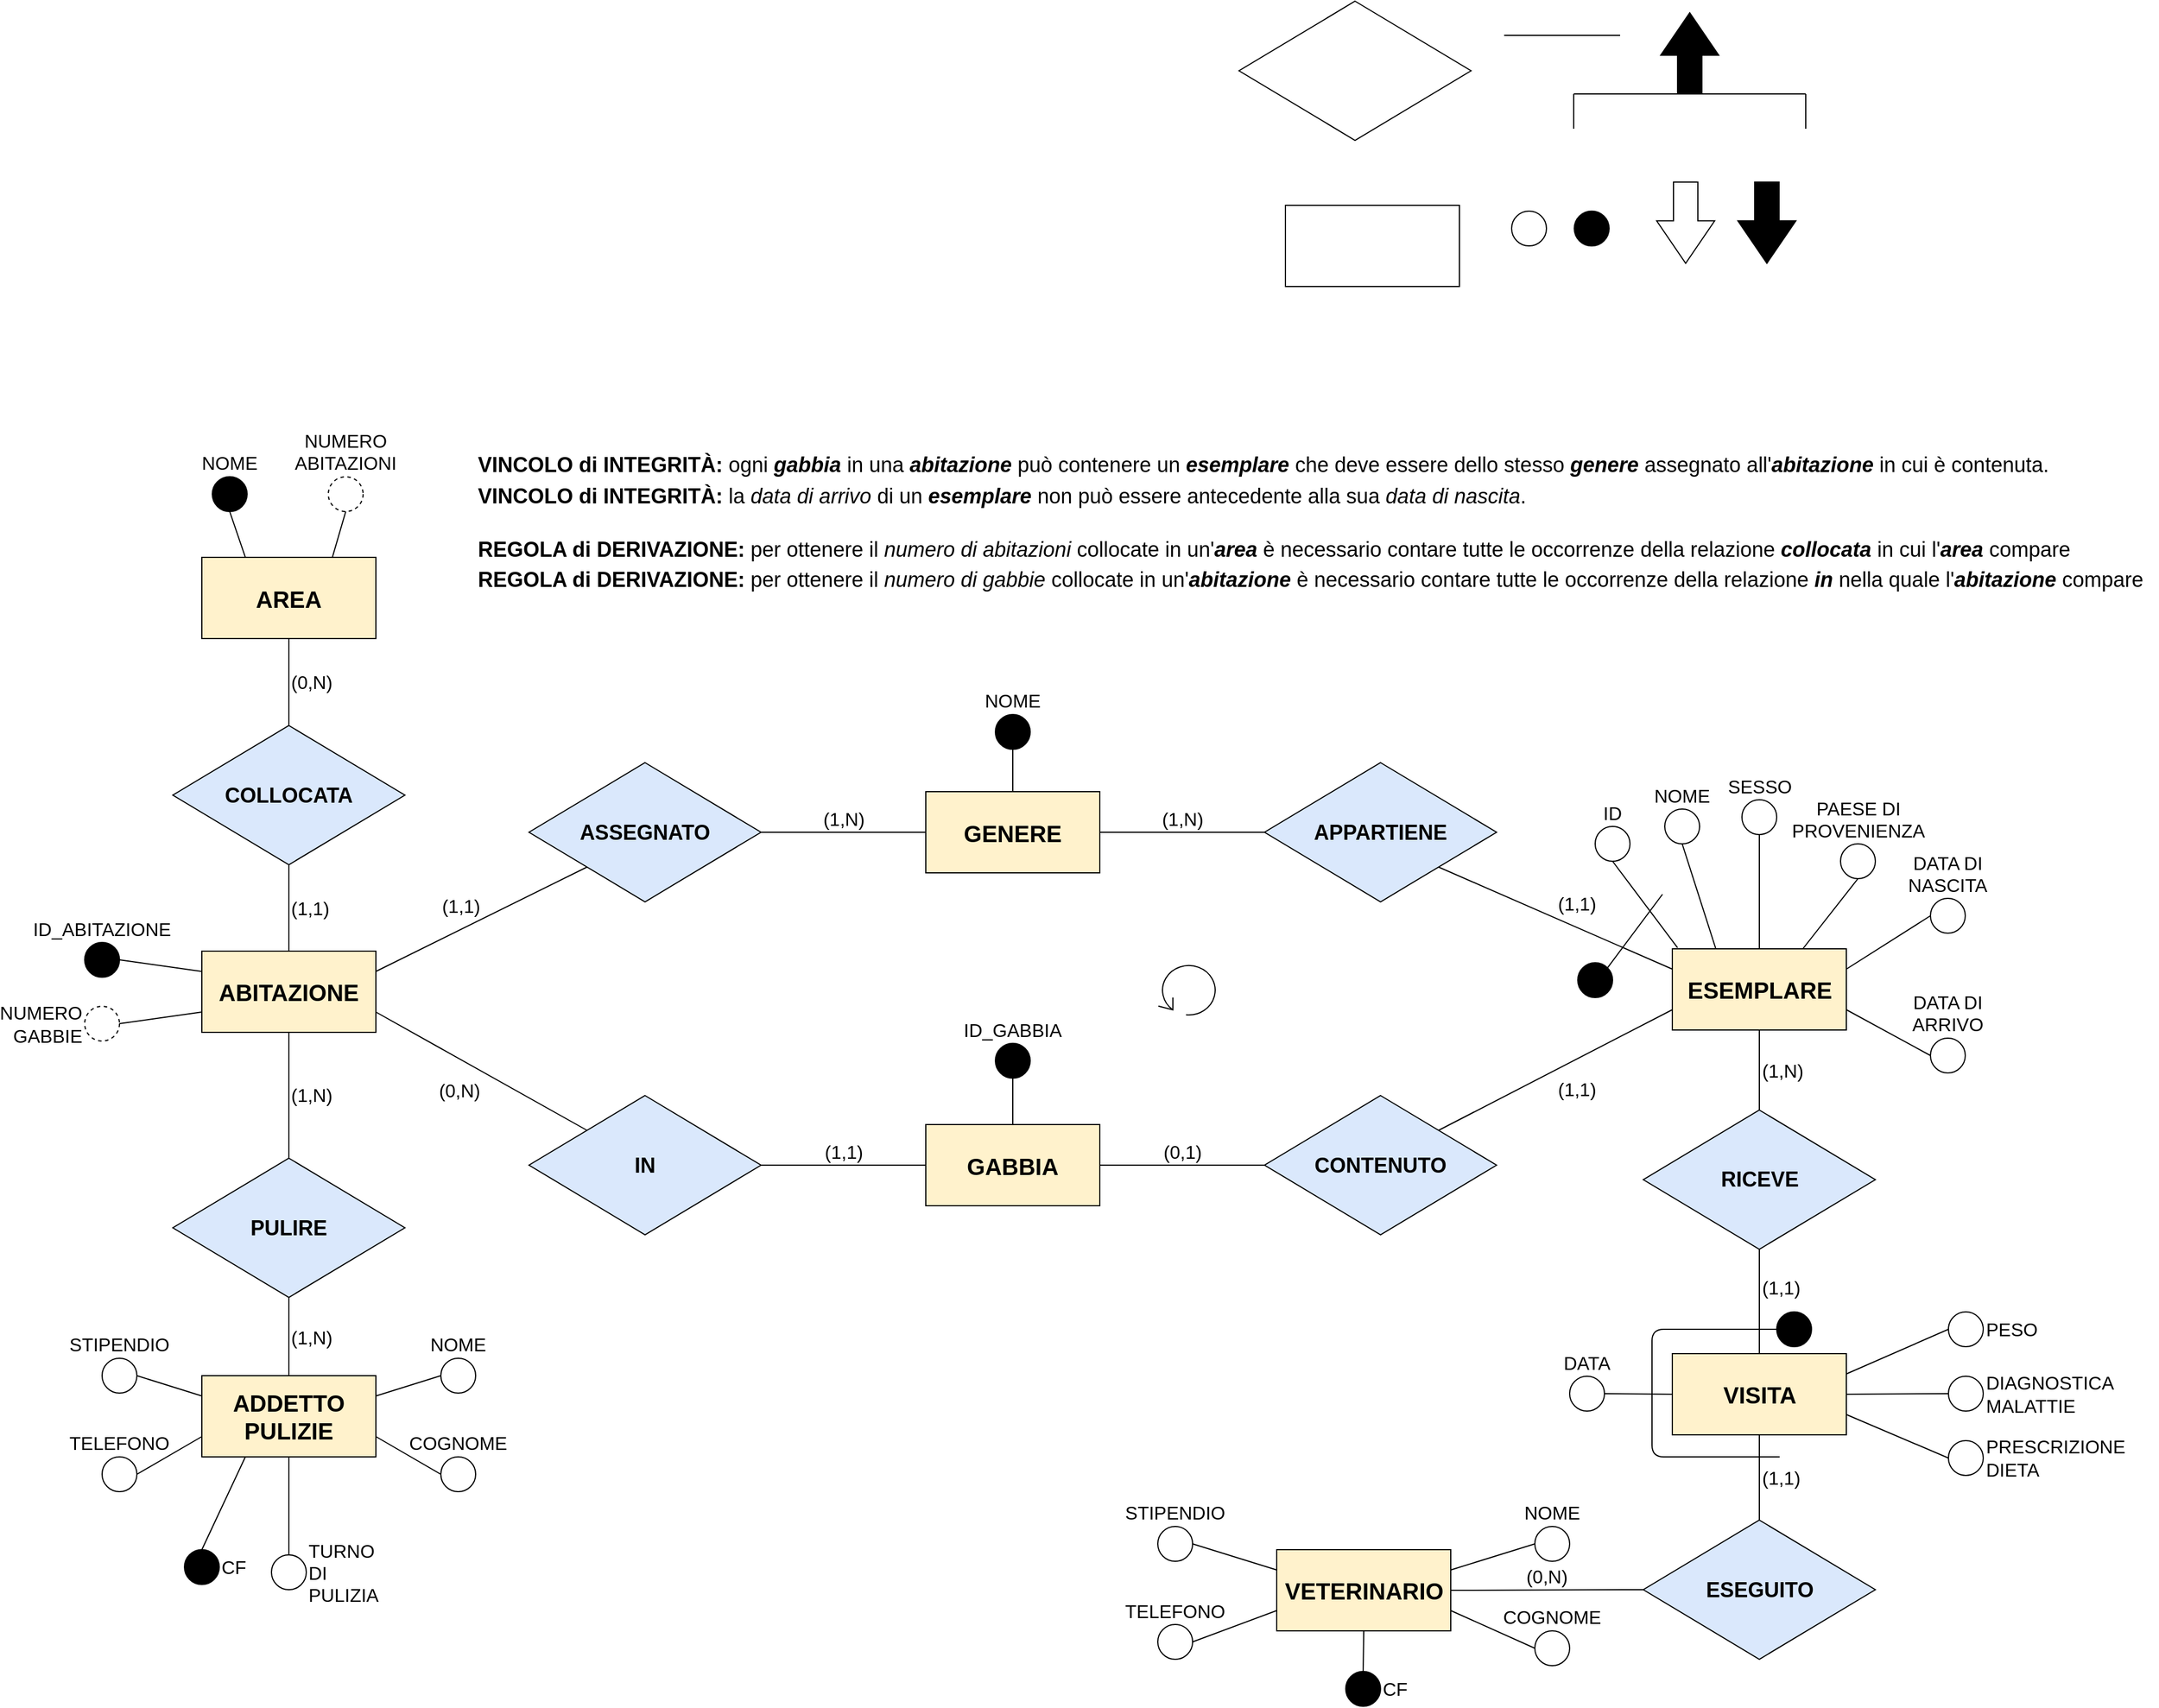 <mxfile version="12.3.2" type="device" pages="1"><diagram id="uCaHc9xqAQ-mQhhFOE-_" name="Page-1"><mxGraphModel dx="2076" dy="2414" grid="1" gridSize="10" guides="1" tooltips="1" connect="1" arrows="1" fold="1" page="1" pageScale="1" pageWidth="1920" pageHeight="1200" math="0" shadow="0"><root><mxCell id="0"/><mxCell id="1" parent="0"/><mxCell id="M2oDsuhWPekzFt9G_9ts-1" value="" style="rounded=0;whiteSpace=wrap;html=1;" parent="1" vertex="1"><mxGeometry x="1125" y="-104" width="150" height="70" as="geometry"/></mxCell><mxCell id="M2oDsuhWPekzFt9G_9ts-4" value="" style="html=1;shadow=0;dashed=0;align=center;verticalAlign=middle;shape=mxgraph.arrows2.arrow;dy=0.58;dx=36.6;direction=south;notch=0;" parent="1" vertex="1"><mxGeometry x="1445" y="-124" width="50" height="70" as="geometry"/></mxCell><mxCell id="M2oDsuhWPekzFt9G_9ts-5" value="" style="html=1;shadow=0;dashed=0;align=center;verticalAlign=middle;shape=mxgraph.arrows2.arrow;dy=0.58;dx=36.6;direction=south;notch=0;fillColor=#000000;" parent="1" vertex="1"><mxGeometry x="1515" y="-124" width="50" height="70" as="geometry"/></mxCell><mxCell id="M2oDsuhWPekzFt9G_9ts-7" value="" style="ellipse;whiteSpace=wrap;html=1;aspect=fixed;fillColor=#FFFFFF;" parent="1" vertex="1"><mxGeometry x="1320" y="-99" width="30" height="30" as="geometry"/></mxCell><mxCell id="M2oDsuhWPekzFt9G_9ts-18" value="" style="rhombus;whiteSpace=wrap;html=1;" parent="1" vertex="1"><mxGeometry x="1085" y="-280" width="200" height="120" as="geometry"/></mxCell><mxCell id="M2oDsuhWPekzFt9G_9ts-32" value="" style="endArrow=none;html=1;" parent="1" edge="1"><mxGeometry width="50" height="50" relative="1" as="geometry"><mxPoint x="1413.5" y="-250.5" as="sourcePoint"/><mxPoint x="1313.5" y="-250.5" as="targetPoint"/></mxGeometry></mxCell><mxCell id="M2oDsuhWPekzFt9G_9ts-33" value="" style="html=1;shadow=0;dashed=0;align=center;verticalAlign=middle;shape=mxgraph.arrows2.arrow;dy=0.58;dx=36.6;direction=south;notch=0;fillColor=#000000;rotation=180;" parent="1" vertex="1"><mxGeometry x="1448.5" y="-270" width="50" height="70" as="geometry"/></mxCell><mxCell id="M2oDsuhWPekzFt9G_9ts-34" value="" style="endArrow=none;html=1;" parent="1" edge="1"><mxGeometry width="50" height="50" relative="1" as="geometry"><mxPoint x="1373.5" y="-200" as="sourcePoint"/><mxPoint x="1573.5" y="-200" as="targetPoint"/></mxGeometry></mxCell><mxCell id="M2oDsuhWPekzFt9G_9ts-35" value="" style="endArrow=none;html=1;" parent="1" edge="1"><mxGeometry width="50" height="50" relative="1" as="geometry"><mxPoint x="1573.5" y="-200" as="sourcePoint"/><mxPoint x="1573.5" y="-170" as="targetPoint"/></mxGeometry></mxCell><mxCell id="M2oDsuhWPekzFt9G_9ts-36" value="" style="endArrow=none;html=1;" parent="1" edge="1"><mxGeometry width="50" height="50" relative="1" as="geometry"><mxPoint x="1373.5" y="-200" as="sourcePoint"/><mxPoint x="1373.5" y="-170" as="targetPoint"/><Array as="points"><mxPoint x="1373.5" y="-190"/></Array></mxGeometry></mxCell><mxCell id="M2oDsuhWPekzFt9G_9ts-64" value="" style="ellipse;html=1;aspect=fixed;fillColor=#000000;spacingBottom=0;fontSize=16;align=center;whiteSpace=wrap;labelPosition=center;verticalLabelPosition=top;verticalAlign=bottom;" parent="1" vertex="1"><mxGeometry x="1374" y="-99" width="30" height="30" as="geometry"/></mxCell><mxCell id="BwpWcqL0kcRdy4cG_pwN-1" value="&lt;font size=&quot;1&quot;&gt;&lt;b style=&quot;font-size: 20px&quot;&gt;ADDETTO PULIZIE&lt;/b&gt;&lt;/font&gt;" style="rounded=0;whiteSpace=wrap;html=1;fillColor=#fff2cc;strokeColor=#000000;" parent="1" vertex="1"><mxGeometry x="191" y="905" width="150" height="70" as="geometry"/></mxCell><mxCell id="BwpWcqL0kcRdy4cG_pwN-2" value="&lt;font size=&quot;1&quot;&gt;&lt;b style=&quot;font-size: 18px&quot;&gt;PULIRE&lt;/b&gt;&lt;/font&gt;" style="rhombus;whiteSpace=wrap;html=1;fillColor=#dae8fc;strokeColor=#000000;" parent="1" vertex="1"><mxGeometry x="166" y="717.5" width="200" height="120" as="geometry"/></mxCell><mxCell id="BwpWcqL0kcRdy4cG_pwN-4" value="TURNO DI&amp;nbsp; PULIZIA" style="ellipse;html=1;aspect=fixed;fillColor=#FFFFFF;spacingBottom=0;fontSize=16;align=left;whiteSpace=wrap;labelPosition=right;verticalLabelPosition=middle;verticalAlign=middle;direction=south;" parent="1" vertex="1"><mxGeometry x="251" y="1059.5" width="30" height="30" as="geometry"/></mxCell><mxCell id="BwpWcqL0kcRdy4cG_pwN-5" value="&lt;span style=&quot;font-size: 16px ; text-align: left&quot;&gt;(1,N)&lt;/span&gt;" style="endArrow=none;html=1;exitX=0.5;exitY=1;exitDx=0;exitDy=0;labelPosition=right;verticalLabelPosition=middle;align=left;verticalAlign=middle;entryX=0.5;entryY=0;entryDx=0;entryDy=0;" parent="1" source="BwpWcqL0kcRdy4cG_pwN-2" target="BwpWcqL0kcRdy4cG_pwN-1" edge="1"><mxGeometry width="50" height="50" relative="1" as="geometry"><mxPoint x="264.5" y="843" as="sourcePoint"/><mxPoint x="387" y="962.5" as="targetPoint"/></mxGeometry></mxCell><mxCell id="BwpWcqL0kcRdy4cG_pwN-6" value="NOME" style="ellipse;html=1;aspect=fixed;fillColor=#FFFFFF;spacingBottom=0;fontSize=16;align=center;whiteSpace=wrap;labelPosition=center;verticalLabelPosition=top;verticalAlign=bottom;" parent="1" vertex="1"><mxGeometry x="397" y="890" width="30" height="30" as="geometry"/></mxCell><mxCell id="BwpWcqL0kcRdy4cG_pwN-7" value="COGNOME" style="ellipse;html=1;aspect=fixed;fillColor=#FFFFFF;spacingBottom=0;fontSize=16;align=center;whiteSpace=wrap;labelPosition=center;verticalLabelPosition=top;verticalAlign=bottom;" parent="1" vertex="1"><mxGeometry x="397" y="975" width="30" height="30" as="geometry"/></mxCell><mxCell id="BwpWcqL0kcRdy4cG_pwN-8" value="STIPENDIO" style="ellipse;html=1;aspect=fixed;fillColor=#FFFFFF;spacingBottom=0;fontSize=16;align=center;whiteSpace=wrap;labelPosition=center;verticalLabelPosition=top;verticalAlign=bottom;" parent="1" vertex="1"><mxGeometry x="105" y="890" width="30" height="30" as="geometry"/></mxCell><mxCell id="BwpWcqL0kcRdy4cG_pwN-9" value="TELEFONO" style="ellipse;html=1;aspect=fixed;fillColor=#FFFFFF;spacingBottom=0;fontSize=16;align=center;whiteSpace=wrap;labelPosition=center;verticalLabelPosition=top;verticalAlign=bottom;" parent="1" vertex="1"><mxGeometry x="105" y="975" width="30" height="30" as="geometry"/></mxCell><mxCell id="BwpWcqL0kcRdy4cG_pwN-10" value="" style="endArrow=none;html=1;fontSize=16;fontColor=#FFFFFF;entryX=1;entryY=0.5;entryDx=0;entryDy=0;exitX=0;exitY=0.75;exitDx=0;exitDy=0;" parent="1" source="BwpWcqL0kcRdy4cG_pwN-1" target="BwpWcqL0kcRdy4cG_pwN-9" edge="1"><mxGeometry width="50" height="50" relative="1" as="geometry"><mxPoint x="191.5" y="940" as="sourcePoint"/><mxPoint x="-96" y="783" as="targetPoint"/></mxGeometry></mxCell><mxCell id="BwpWcqL0kcRdy4cG_pwN-11" value="" style="endArrow=none;html=1;fontSize=16;fontColor=#FFFFFF;entryX=0;entryY=0.5;entryDx=0;entryDy=0;exitX=1;exitY=0.75;exitDx=0;exitDy=0;" parent="1" source="BwpWcqL0kcRdy4cG_pwN-1" target="BwpWcqL0kcRdy4cG_pwN-7" edge="1"><mxGeometry width="50" height="50" relative="1" as="geometry"><mxPoint x="341.5" y="940" as="sourcePoint"/><mxPoint x="156.5" y="925" as="targetPoint"/></mxGeometry></mxCell><mxCell id="BwpWcqL0kcRdy4cG_pwN-12" value="" style="endArrow=none;html=1;fontSize=16;fontColor=#FFFFFF;entryX=0;entryY=0.5;entryDx=0;entryDy=0;exitX=1;exitY=0.25;exitDx=0;exitDy=0;" parent="1" source="BwpWcqL0kcRdy4cG_pwN-1" target="BwpWcqL0kcRdy4cG_pwN-6" edge="1"><mxGeometry width="50" height="50" relative="1" as="geometry"><mxPoint x="304" y="905" as="sourcePoint"/><mxPoint x="216.5" y="894.5" as="targetPoint"/></mxGeometry></mxCell><mxCell id="BwpWcqL0kcRdy4cG_pwN-13" value="" style="endArrow=none;html=1;fontSize=16;fontColor=#FFFFFF;entryX=1;entryY=0.5;entryDx=0;entryDy=0;exitX=0;exitY=0.25;exitDx=0;exitDy=0;" parent="1" source="BwpWcqL0kcRdy4cG_pwN-1" target="BwpWcqL0kcRdy4cG_pwN-8" edge="1"><mxGeometry width="50" height="50" relative="1" as="geometry"><mxPoint x="229" y="905" as="sourcePoint"/><mxPoint x="276.5" y="879.5" as="targetPoint"/></mxGeometry></mxCell><mxCell id="BwpWcqL0kcRdy4cG_pwN-14" value="" style="endArrow=none;html=1;fontSize=16;fontColor=#FFFFFF;entryX=0;entryY=0.5;entryDx=0;entryDy=0;exitX=0.5;exitY=1;exitDx=0;exitDy=0;" parent="1" source="BwpWcqL0kcRdy4cG_pwN-1" target="BwpWcqL0kcRdy4cG_pwN-4" edge="1"><mxGeometry width="50" height="50" relative="1" as="geometry"><mxPoint x="222" y="1005" as="sourcePoint"/><mxPoint x="166" y="1037.5" as="targetPoint"/></mxGeometry></mxCell><mxCell id="BwpWcqL0kcRdy4cG_pwN-15" value="CF" style="ellipse;html=1;aspect=fixed;fillColor=#000000;spacingBottom=0;fontSize=16;align=left;whiteSpace=wrap;labelPosition=right;verticalLabelPosition=middle;verticalAlign=middle;" parent="1" vertex="1"><mxGeometry x="176" y="1055" width="30" height="30" as="geometry"/></mxCell><mxCell id="BwpWcqL0kcRdy4cG_pwN-16" value="" style="endArrow=none;html=1;entryX=0.25;entryY=1;entryDx=0;entryDy=0;exitX=0.5;exitY=0;exitDx=0;exitDy=0;" parent="1" source="BwpWcqL0kcRdy4cG_pwN-15" target="BwpWcqL0kcRdy4cG_pwN-1" edge="1"><mxGeometry width="50" height="50" relative="1" as="geometry"><mxPoint x="14" y="1284.5" as="sourcePoint"/><mxPoint x="64" y="1234.5" as="targetPoint"/></mxGeometry></mxCell><mxCell id="BwpWcqL0kcRdy4cG_pwN-17" value="&lt;font size=&quot;1&quot;&gt;&lt;b style=&quot;font-size: 20px&quot;&gt;VETERINARIO&lt;/b&gt;&lt;/font&gt;" style="rounded=0;whiteSpace=wrap;html=1;fillColor=#fff2cc;strokeColor=#000000;" parent="1" vertex="1"><mxGeometry x="1117.5" y="1055" width="150" height="70" as="geometry"/></mxCell><mxCell id="BwpWcqL0kcRdy4cG_pwN-20" value="CF" style="ellipse;html=1;aspect=fixed;fillColor=#000000;spacingBottom=0;fontSize=16;align=left;whiteSpace=wrap;labelPosition=right;verticalLabelPosition=middle;verticalAlign=middle;" parent="1" vertex="1"><mxGeometry x="1177" y="1160" width="30" height="30" as="geometry"/></mxCell><mxCell id="BwpWcqL0kcRdy4cG_pwN-21" value="NOME" style="ellipse;html=1;aspect=fixed;fillColor=#FFFFFF;spacingBottom=0;fontSize=16;align=center;whiteSpace=wrap;labelPosition=center;verticalLabelPosition=top;verticalAlign=bottom;" parent="1" vertex="1"><mxGeometry x="1340" y="1035" width="30" height="30" as="geometry"/></mxCell><mxCell id="BwpWcqL0kcRdy4cG_pwN-22" value="COGNOME" style="ellipse;html=1;aspect=fixed;fillColor=#FFFFFF;spacingBottom=0;fontSize=16;align=center;whiteSpace=wrap;labelPosition=center;verticalLabelPosition=top;verticalAlign=bottom;" parent="1" vertex="1"><mxGeometry x="1340" y="1125" width="30" height="30" as="geometry"/></mxCell><mxCell id="BwpWcqL0kcRdy4cG_pwN-23" value="STIPENDIO" style="ellipse;html=1;aspect=fixed;fillColor=#FFFFFF;spacingBottom=0;fontSize=16;align=center;whiteSpace=wrap;labelPosition=center;verticalLabelPosition=top;verticalAlign=bottom;" parent="1" vertex="1"><mxGeometry x="1015" y="1035" width="30" height="30" as="geometry"/></mxCell><mxCell id="BwpWcqL0kcRdy4cG_pwN-24" value="TELEFONO" style="ellipse;html=1;aspect=fixed;fillColor=#FFFFFF;spacingBottom=0;fontSize=16;align=center;whiteSpace=wrap;labelPosition=center;verticalLabelPosition=top;verticalAlign=bottom;" parent="1" vertex="1"><mxGeometry x="1015" y="1119.5" width="30" height="30" as="geometry"/></mxCell><mxCell id="BwpWcqL0kcRdy4cG_pwN-26" value="" style="endArrow=none;html=1;fontSize=16;fontColor=#FFFFFF;entryX=1;entryY=0.5;entryDx=0;entryDy=0;exitX=0;exitY=0.75;exitDx=0;exitDy=0;" parent="1" source="BwpWcqL0kcRdy4cG_pwN-17" target="BwpWcqL0kcRdy4cG_pwN-24" edge="1"><mxGeometry width="50" height="50" relative="1" as="geometry"><mxPoint x="947.5" y="969.5" as="sourcePoint"/><mxPoint x="830" y="933" as="targetPoint"/></mxGeometry></mxCell><mxCell id="BwpWcqL0kcRdy4cG_pwN-27" value="" style="endArrow=none;html=1;fontSize=16;fontColor=#FFFFFF;entryX=0;entryY=0.5;entryDx=0;entryDy=0;exitX=1;exitY=0.75;exitDx=0;exitDy=0;" parent="1" source="BwpWcqL0kcRdy4cG_pwN-17" target="BwpWcqL0kcRdy4cG_pwN-22" edge="1"><mxGeometry width="50" height="50" relative="1" as="geometry"><mxPoint x="1127.5" y="1100" as="sourcePoint"/><mxPoint x="1082.5" y="1075" as="targetPoint"/></mxGeometry></mxCell><mxCell id="BwpWcqL0kcRdy4cG_pwN-28" value="" style="endArrow=none;html=1;fontSize=16;fontColor=#FFFFFF;entryX=0.5;entryY=0;entryDx=0;entryDy=0;exitX=0.5;exitY=1;exitDx=0;exitDy=0;" parent="1" source="BwpWcqL0kcRdy4cG_pwN-17" target="BwpWcqL0kcRdy4cG_pwN-20" edge="1"><mxGeometry width="50" height="50" relative="1" as="geometry"><mxPoint x="1195.5" y="1129.5" as="sourcePoint"/><mxPoint x="1192.5" y="1169.5" as="targetPoint"/></mxGeometry></mxCell><mxCell id="BwpWcqL0kcRdy4cG_pwN-29" value="" style="endArrow=none;html=1;fontSize=16;fontColor=#FFFFFF;entryX=0;entryY=0.5;entryDx=0;entryDy=0;exitX=1;exitY=0.25;exitDx=0;exitDy=0;" parent="1" source="BwpWcqL0kcRdy4cG_pwN-17" target="BwpWcqL0kcRdy4cG_pwN-21" edge="1"><mxGeometry width="50" height="50" relative="1" as="geometry"><mxPoint x="1165" y="1065" as="sourcePoint"/><mxPoint x="1142.5" y="1044.5" as="targetPoint"/></mxGeometry></mxCell><mxCell id="BwpWcqL0kcRdy4cG_pwN-30" value="" style="endArrow=none;html=1;fontSize=16;fontColor=#FFFFFF;entryX=1;entryY=0.5;entryDx=0;entryDy=0;exitX=0;exitY=0.25;exitDx=0;exitDy=0;" parent="1" source="BwpWcqL0kcRdy4cG_pwN-17" target="BwpWcqL0kcRdy4cG_pwN-23" edge="1"><mxGeometry width="50" height="50" relative="1" as="geometry"><mxPoint x="1202.5" y="1065" as="sourcePoint"/><mxPoint x="1202.5" y="1029.5" as="targetPoint"/></mxGeometry></mxCell><mxCell id="jpqUMprZbf6wE3b7lJpq-2" value="&lt;span style=&quot;font-size: 18px&quot;&gt;&lt;b&gt;ESEGUITO&lt;/b&gt;&lt;/span&gt;" style="rhombus;whiteSpace=wrap;html=1;fillColor=#dae8fc;strokeColor=#000000;" parent="1" vertex="1"><mxGeometry x="1433.5" y="1029.5" width="200" height="120" as="geometry"/></mxCell><mxCell id="jpqUMprZbf6wE3b7lJpq-3" value="&lt;span style=&quot;font-size: 16px ; text-align: left&quot;&gt;(1,1)&lt;/span&gt;" style="endArrow=none;html=1;entryX=0.5;entryY=0;entryDx=0;entryDy=0;labelPosition=right;verticalLabelPosition=middle;align=left;verticalAlign=middle;exitX=0.5;exitY=1;exitDx=0;exitDy=0;" parent="1" source="jpqUMprZbf6wE3b7lJpq-14" target="jpqUMprZbf6wE3b7lJpq-2" edge="1"><mxGeometry width="50" height="50" relative="1" as="geometry"><mxPoint x="1380" y="855" as="sourcePoint"/><mxPoint x="1535" y="1005" as="targetPoint"/></mxGeometry></mxCell><mxCell id="jpqUMprZbf6wE3b7lJpq-5" value="DATA" style="ellipse;html=1;aspect=fixed;fillColor=#FFFFFF;spacingBottom=0;fontSize=16;align=center;whiteSpace=wrap;labelPosition=center;verticalLabelPosition=top;verticalAlign=bottom;" parent="1" vertex="1"><mxGeometry x="1370" y="905.5" width="30" height="30" as="geometry"/></mxCell><mxCell id="jpqUMprZbf6wE3b7lJpq-6" value="" style="endArrow=none;html=1;fontSize=16;fontColor=#FFFFFF;entryX=0;entryY=0.5;entryDx=0;entryDy=0;exitX=1;exitY=0.5;exitDx=0;exitDy=0;" parent="1" source="jpqUMprZbf6wE3b7lJpq-5" target="jpqUMprZbf6wE3b7lJpq-14" edge="1"><mxGeometry width="50" height="50" relative="1" as="geometry"><mxPoint x="1231" y="930" as="sourcePoint"/><mxPoint x="1276" y="905" as="targetPoint"/></mxGeometry></mxCell><mxCell id="jpqUMprZbf6wE3b7lJpq-8" value="PESO" style="ellipse;html=1;aspect=fixed;fillColor=#FFFFFF;spacingBottom=0;fontSize=16;align=left;whiteSpace=wrap;labelPosition=right;verticalLabelPosition=middle;verticalAlign=middle;" parent="1" vertex="1"><mxGeometry x="1696.5" y="850" width="30" height="30" as="geometry"/></mxCell><mxCell id="jpqUMprZbf6wE3b7lJpq-9" value="DIAGNOSTICA MALATTIE" style="ellipse;html=1;aspect=fixed;fillColor=#FFFFFF;spacingBottom=0;fontSize=16;align=left;whiteSpace=wrap;labelPosition=right;verticalLabelPosition=middle;verticalAlign=middle;" parent="1" vertex="1"><mxGeometry x="1696.5" y="905.5" width="30" height="30" as="geometry"/></mxCell><mxCell id="jpqUMprZbf6wE3b7lJpq-10" value="PRESCRIZIONE DIETA" style="ellipse;html=1;aspect=fixed;fillColor=#FFFFFF;spacingBottom=0;fontSize=16;align=left;whiteSpace=wrap;labelPosition=right;verticalLabelPosition=middle;verticalAlign=middle;" parent="1" vertex="1"><mxGeometry x="1696.5" y="961" width="30" height="30" as="geometry"/></mxCell><mxCell id="jpqUMprZbf6wE3b7lJpq-11" value="" style="endArrow=none;html=1;fontSize=16;fontColor=#FFFFFF;entryX=1;entryY=0.25;entryDx=0;entryDy=0;exitX=0;exitY=0.5;exitDx=0;exitDy=0;" parent="1" source="jpqUMprZbf6wE3b7lJpq-8" target="jpqUMprZbf6wE3b7lJpq-14" edge="1"><mxGeometry width="50" height="50" relative="1" as="geometry"><mxPoint x="1658.5" y="1037" as="sourcePoint"/><mxPoint x="1693.5" y="920.5" as="targetPoint"/></mxGeometry></mxCell><mxCell id="jpqUMprZbf6wE3b7lJpq-12" value="" style="endArrow=none;html=1;fontSize=16;fontColor=#FFFFFF;entryX=1;entryY=0.5;entryDx=0;entryDy=0;exitX=0;exitY=0.5;exitDx=0;exitDy=0;" parent="1" source="jpqUMprZbf6wE3b7lJpq-9" target="jpqUMprZbf6wE3b7lJpq-14" edge="1"><mxGeometry width="50" height="50" relative="1" as="geometry"><mxPoint x="1763.5" y="951.5" as="sourcePoint"/><mxPoint x="1693.5" y="920.5" as="targetPoint"/></mxGeometry></mxCell><mxCell id="jpqUMprZbf6wE3b7lJpq-13" value="" style="endArrow=none;html=1;fontSize=16;fontColor=#FFFFFF;exitX=0;exitY=0.5;exitDx=0;exitDy=0;entryX=1;entryY=0.75;entryDx=0;entryDy=0;" parent="1" source="jpqUMprZbf6wE3b7lJpq-10" target="jpqUMprZbf6wE3b7lJpq-14" edge="1"><mxGeometry width="50" height="50" relative="1" as="geometry"><mxPoint x="1763.5" y="1037" as="sourcePoint"/><mxPoint x="1693.5" y="920.5" as="targetPoint"/></mxGeometry></mxCell><mxCell id="jpqUMprZbf6wE3b7lJpq-14" value="&lt;font size=&quot;1&quot;&gt;&lt;b style=&quot;font-size: 20px&quot;&gt;VISITA&lt;/b&gt;&lt;/font&gt;" style="rounded=0;whiteSpace=wrap;html=1;fillColor=#fff2cc;strokeColor=#000000;" parent="1" vertex="1"><mxGeometry x="1458.5" y="886" width="150" height="70" as="geometry"/></mxCell><mxCell id="jpqUMprZbf6wE3b7lJpq-15" value="&lt;span style=&quot;font-size: 16px ; text-align: left&quot;&gt;(1,1)&lt;/span&gt;" style="endArrow=none;html=1;entryX=0.5;entryY=0;entryDx=0;entryDy=0;labelPosition=right;verticalLabelPosition=top;align=left;verticalAlign=bottom;exitX=0.5;exitY=1;exitDx=0;exitDy=0;" parent="1" source="0aWFggnTnpbjUfqUeQiB-104" target="jpqUMprZbf6wE3b7lJpq-14" edge="1"><mxGeometry width="50" height="50" relative="1" as="geometry"><mxPoint x="1533.5" y="810" as="sourcePoint"/><mxPoint x="1568.5" y="753" as="targetPoint"/></mxGeometry></mxCell><mxCell id="jpqUMprZbf6wE3b7lJpq-17" value="&lt;font color=&quot;#000000&quot;&gt;(0,N)&lt;br&gt;&lt;/font&gt;" style="endArrow=none;html=1;fontSize=16;fontColor=#FFFFFF;exitX=1;exitY=0.5;exitDx=0;exitDy=0;entryX=0;entryY=0.5;entryDx=0;entryDy=0;labelPosition=center;verticalLabelPosition=top;align=center;verticalAlign=bottom;" parent="1" source="BwpWcqL0kcRdy4cG_pwN-17" target="jpqUMprZbf6wE3b7lJpq-2" edge="1"><mxGeometry width="50" height="50" relative="1" as="geometry"><mxPoint x="1107" y="1116" as="sourcePoint"/><mxPoint x="1342.0" y="1081" as="targetPoint"/></mxGeometry></mxCell><mxCell id="jpqUMprZbf6wE3b7lJpq-18" value="" style="ellipse;html=1;aspect=fixed;fillColor=#000000;spacingBottom=0;fontSize=16;align=center;whiteSpace=wrap;labelPosition=center;verticalLabelPosition=top;verticalAlign=bottom;" parent="1" vertex="1"><mxGeometry x="1548.5" y="850" width="30" height="30" as="geometry"/></mxCell><mxCell id="jpqUMprZbf6wE3b7lJpq-19" value="" style="endArrow=none;html=1;" parent="1" edge="1"><mxGeometry width="50" height="50" relative="1" as="geometry"><mxPoint x="1441" y="915" as="sourcePoint"/><mxPoint x="1551" y="975" as="targetPoint"/><Array as="points"><mxPoint x="1441" y="975"/></Array></mxGeometry></mxCell><mxCell id="jpqUMprZbf6wE3b7lJpq-20" value="" style="endArrow=none;html=1;exitX=0;exitY=0.5;exitDx=0;exitDy=0;" parent="1" source="jpqUMprZbf6wE3b7lJpq-18" edge="1"><mxGeometry width="50" height="50" relative="1" as="geometry"><mxPoint x="1551" y="865" as="sourcePoint"/><mxPoint x="1441" y="925" as="targetPoint"/><Array as="points"><mxPoint x="1441" y="865"/></Array></mxGeometry></mxCell><mxCell id="0aWFggnTnpbjUfqUeQiB-56" value="&lt;font size=&quot;1&quot;&gt;&lt;b style=&quot;font-size: 20px&quot;&gt;ESEMPLARE&lt;/b&gt;&lt;/font&gt;" style="rounded=0;whiteSpace=wrap;html=1;fillColor=#fff2cc;strokeColor=#000000;" vertex="1" parent="1"><mxGeometry x="1458.5" y="537" width="150" height="70" as="geometry"/></mxCell><mxCell id="0aWFggnTnpbjUfqUeQiB-57" value="&lt;span style=&quot;font-size: 20px&quot;&gt;&lt;b&gt;AREA&lt;/b&gt;&lt;/span&gt;" style="rounded=0;whiteSpace=wrap;html=1;fillColor=#fff2cc;strokeColor=#000000;" vertex="1" parent="1"><mxGeometry x="191" y="199.5" width="150" height="70" as="geometry"/></mxCell><mxCell id="0aWFggnTnpbjUfqUeQiB-58" value="&lt;span style=&quot;font-size: 20px&quot;&gt;&lt;b&gt;ABITAZIONE&lt;/b&gt;&lt;/span&gt;" style="rounded=0;whiteSpace=wrap;html=1;fillColor=#fff2cc;strokeColor=#000000;" vertex="1" parent="1"><mxGeometry x="191" y="539" width="150" height="70" as="geometry"/></mxCell><mxCell id="0aWFggnTnpbjUfqUeQiB-59" value="&lt;font size=&quot;1&quot;&gt;&lt;b style=&quot;font-size: 20px&quot;&gt;GABBIA&lt;/b&gt;&lt;/font&gt;" style="rounded=0;whiteSpace=wrap;html=1;fillColor=#fff2cc;strokeColor=#000000;" vertex="1" parent="1"><mxGeometry x="815" y="688.5" width="150" height="70" as="geometry"/></mxCell><mxCell id="0aWFggnTnpbjUfqUeQiB-60" value="&lt;span style=&quot;font-size: 18px&quot;&gt;&lt;b&gt;CONTENUTO&lt;/b&gt;&lt;/span&gt;" style="rhombus;whiteSpace=wrap;html=1;fillColor=#dae8fc;strokeColor=#000000;" vertex="1" parent="1"><mxGeometry x="1107" y="663.5" width="200" height="120" as="geometry"/></mxCell><mxCell id="0aWFggnTnpbjUfqUeQiB-61" value="&lt;span style=&quot;font-size: 16px ; text-align: left&quot;&gt;(1,1)&lt;/span&gt;" style="endArrow=none;html=1;exitX=0;exitY=0.75;exitDx=0;exitDy=0;entryX=1;entryY=0;entryDx=0;entryDy=0;labelPosition=right;verticalLabelPosition=bottom;align=left;verticalAlign=top;" edge="1" parent="1" source="0aWFggnTnpbjUfqUeQiB-56" target="0aWFggnTnpbjUfqUeQiB-60"><mxGeometry width="50" height="50" relative="1" as="geometry"><mxPoint x="1601" y="610.5" as="sourcePoint"/><mxPoint x="1246.0" y="572" as="targetPoint"/></mxGeometry></mxCell><mxCell id="0aWFggnTnpbjUfqUeQiB-62" value="&lt;span style=&quot;font-size: 16px ; text-align: left&quot;&gt;(0,1)&lt;/span&gt;" style="endArrow=none;html=1;exitX=0;exitY=0.5;exitDx=0;exitDy=0;labelPosition=center;verticalLabelPosition=top;align=center;verticalAlign=bottom;entryX=1;entryY=0.5;entryDx=0;entryDy=0;" edge="1" parent="1" source="0aWFggnTnpbjUfqUeQiB-60" target="0aWFggnTnpbjUfqUeQiB-59"><mxGeometry width="50" height="50" relative="1" as="geometry"><mxPoint x="1015" y="632" as="sourcePoint"/><mxPoint x="955" y="596" as="targetPoint"/></mxGeometry></mxCell><mxCell id="0aWFggnTnpbjUfqUeQiB-63" value="&lt;span style=&quot;font-size: 18px&quot;&gt;&lt;b&gt;IN&lt;/b&gt;&lt;/span&gt;" style="rhombus;whiteSpace=wrap;html=1;fillColor=#dae8fc;strokeColor=#000000;" vertex="1" parent="1"><mxGeometry x="473" y="663.5" width="200" height="120" as="geometry"/></mxCell><mxCell id="0aWFggnTnpbjUfqUeQiB-64" value="&lt;span style=&quot;font-size: 16px ; text-align: left&quot;&gt;(0,N)&lt;/span&gt;" style="endArrow=none;html=1;entryX=0;entryY=0;entryDx=0;entryDy=0;labelPosition=left;verticalLabelPosition=bottom;align=right;verticalAlign=top;exitX=1;exitY=0.75;exitDx=0;exitDy=0;" edge="1" parent="1" source="0aWFggnTnpbjUfqUeQiB-58" target="0aWFggnTnpbjUfqUeQiB-63"><mxGeometry width="50" height="50" relative="1" as="geometry"><mxPoint x="736" y="464" as="sourcePoint"/><mxPoint x="306" y="577.5" as="targetPoint"/></mxGeometry></mxCell><mxCell id="0aWFggnTnpbjUfqUeQiB-65" value="&lt;span style=&quot;font-size: 16px ; text-align: left&quot;&gt;(1,1)&lt;/span&gt;" style="endArrow=none;html=1;entryX=0;entryY=0.5;entryDx=0;entryDy=0;exitX=1;exitY=0.5;exitDx=0;exitDy=0;labelPosition=center;verticalLabelPosition=top;align=center;verticalAlign=bottom;" edge="1" parent="1" source="0aWFggnTnpbjUfqUeQiB-63" target="0aWFggnTnpbjUfqUeQiB-59"><mxGeometry width="50" height="50" relative="1" as="geometry"><mxPoint x="910" y="687" as="sourcePoint"/><mxPoint x="810" y="687" as="targetPoint"/></mxGeometry></mxCell><mxCell id="0aWFggnTnpbjUfqUeQiB-66" value="&lt;span style=&quot;font-size: 16px ; text-align: left&quot;&gt;(1,N)&lt;/span&gt;" style="endArrow=none;html=1;labelPosition=right;verticalLabelPosition=middle;align=left;verticalAlign=middle;entryX=0.5;entryY=1;entryDx=0;entryDy=0;exitX=0.5;exitY=0;exitDx=0;exitDy=0;" edge="1" parent="1" target="0aWFggnTnpbjUfqUeQiB-58" source="BwpWcqL0kcRdy4cG_pwN-2"><mxGeometry width="50" height="50" relative="1" as="geometry"><mxPoint x="230" y="680" as="sourcePoint"/><mxPoint x="566" y="684" as="targetPoint"/></mxGeometry></mxCell><mxCell id="0aWFggnTnpbjUfqUeQiB-67" value="&lt;span style=&quot;font-size: 18px&quot;&gt;&lt;b&gt;COLLOCATA&lt;/b&gt;&lt;/span&gt;" style="rhombus;whiteSpace=wrap;html=1;fillColor=#dae8fc;strokeColor=#000000;" vertex="1" parent="1"><mxGeometry x="166" y="344.5" width="200" height="120" as="geometry"/></mxCell><mxCell id="0aWFggnTnpbjUfqUeQiB-68" value="&lt;span style=&quot;font-size: 16px&quot;&gt;(0,N)&lt;/span&gt;" style="endArrow=none;html=1;entryX=0.5;entryY=1;entryDx=0;entryDy=0;exitX=0.5;exitY=0;exitDx=0;exitDy=0;labelPosition=right;verticalLabelPosition=middle;align=left;verticalAlign=middle;" edge="1" parent="1" source="0aWFggnTnpbjUfqUeQiB-67" target="0aWFggnTnpbjUfqUeQiB-57"><mxGeometry width="50" height="50" relative="1" as="geometry"><mxPoint x="-164" y="1019.5" as="sourcePoint"/><mxPoint x="-114" y="969.5" as="targetPoint"/></mxGeometry></mxCell><mxCell id="0aWFggnTnpbjUfqUeQiB-69" value="&lt;font style=&quot;font-size: 16px&quot;&gt;(1,1)&lt;/font&gt;" style="endArrow=none;html=1;entryX=0.5;entryY=1;entryDx=0;entryDy=0;exitX=0.5;exitY=0;exitDx=0;exitDy=0;align=left;labelPosition=right;verticalLabelPosition=middle;verticalAlign=middle;" edge="1" parent="1" source="0aWFggnTnpbjUfqUeQiB-58" target="0aWFggnTnpbjUfqUeQiB-67"><mxGeometry width="50" height="50" relative="1" as="geometry"><mxPoint x="-174" y="958.5" as="sourcePoint"/><mxPoint x="-124" y="908.5" as="targetPoint"/></mxGeometry></mxCell><mxCell id="0aWFggnTnpbjUfqUeQiB-70" value="DATA DI ARRIVO" style="ellipse;html=1;aspect=fixed;fillColor=#FFFFFF;spacingBottom=0;fontSize=16;align=center;whiteSpace=wrap;labelPosition=center;verticalLabelPosition=top;verticalAlign=bottom;" vertex="1" parent="1"><mxGeometry x="1681" y="614" width="30" height="30" as="geometry"/></mxCell><mxCell id="0aWFggnTnpbjUfqUeQiB-71" value="NOME" style="ellipse;html=1;aspect=fixed;fillColor=#FFFFFF;spacingBottom=0;fontSize=16;align=center;whiteSpace=wrap;labelPosition=center;verticalLabelPosition=top;verticalAlign=bottom;" vertex="1" parent="1"><mxGeometry x="1452" y="416.5" width="30" height="30" as="geometry"/></mxCell><mxCell id="0aWFggnTnpbjUfqUeQiB-72" value="PAESE DI PROVENIENZA" style="ellipse;html=1;aspect=fixed;fillColor=#FFFFFF;spacingBottom=0;fontSize=16;align=center;whiteSpace=wrap;labelPosition=center;verticalLabelPosition=top;verticalAlign=bottom;" vertex="1" parent="1"><mxGeometry x="1603.5" y="446.5" width="30" height="30" as="geometry"/></mxCell><mxCell id="0aWFggnTnpbjUfqUeQiB-73" value="SESSO" style="ellipse;html=1;aspect=fixed;fillColor=#FFFFFF;spacingBottom=0;fontSize=16;align=center;whiteSpace=wrap;labelPosition=center;verticalLabelPosition=top;verticalAlign=bottom;" vertex="1" parent="1"><mxGeometry x="1518.5" y="408.5" width="30" height="30" as="geometry"/></mxCell><mxCell id="0aWFggnTnpbjUfqUeQiB-74" value="DATA DI NASCITA" style="ellipse;html=1;aspect=fixed;fillColor=#FFFFFF;spacingBottom=0;fontSize=16;align=center;whiteSpace=wrap;labelPosition=center;verticalLabelPosition=top;verticalAlign=bottom;" vertex="1" parent="1"><mxGeometry x="1681" y="493.5" width="30" height="30" as="geometry"/></mxCell><mxCell id="0aWFggnTnpbjUfqUeQiB-75" value="NOME" style="ellipse;html=1;aspect=fixed;fillColor=#000000;spacingBottom=0;fontSize=16;align=center;whiteSpace=wrap;labelPosition=center;verticalLabelPosition=top;verticalAlign=bottom;" vertex="1" parent="1"><mxGeometry x="200" y="130" width="30" height="30" as="geometry"/></mxCell><mxCell id="0aWFggnTnpbjUfqUeQiB-76" value="NUMERO ABITAZIONI" style="ellipse;html=1;aspect=fixed;fillColor=#FFFFFF;spacingBottom=0;fontSize=16;align=center;whiteSpace=wrap;labelPosition=center;verticalLabelPosition=top;verticalAlign=bottom;dashed=1;" vertex="1" parent="1"><mxGeometry x="300" y="130" width="30" height="30" as="geometry"/></mxCell><mxCell id="0aWFggnTnpbjUfqUeQiB-77" value="ID_ABITAZIONE" style="ellipse;html=1;aspect=fixed;fillColor=#000000;spacingBottom=0;fontSize=16;align=center;whiteSpace=wrap;labelPosition=center;verticalLabelPosition=top;verticalAlign=bottom;" vertex="1" parent="1"><mxGeometry x="90" y="531.5" width="30" height="30" as="geometry"/></mxCell><mxCell id="0aWFggnTnpbjUfqUeQiB-78" value="ID_GABBIA" style="ellipse;html=1;aspect=fixed;fillColor=#000000;spacingBottom=0;fontSize=16;align=center;whiteSpace=wrap;labelPosition=center;verticalLabelPosition=top;verticalAlign=bottom;" vertex="1" parent="1"><mxGeometry x="875" y="618.5" width="30" height="30" as="geometry"/></mxCell><mxCell id="0aWFggnTnpbjUfqUeQiB-79" value="NUMERO GABBIE" style="ellipse;html=1;aspect=fixed;fillColor=#FFFFFF;spacingBottom=0;fontSize=16;align=right;whiteSpace=wrap;labelPosition=left;verticalLabelPosition=middle;verticalAlign=middle;dashed=1;" vertex="1" parent="1"><mxGeometry x="90" y="586.5" width="30" height="30" as="geometry"/></mxCell><mxCell id="0aWFggnTnpbjUfqUeQiB-80" value="" style="endArrow=none;html=1;fontSize=16;fontColor=#FFFFFF;exitX=0.5;exitY=1;exitDx=0;exitDy=0;entryX=0.5;entryY=0;entryDx=0;entryDy=0;" edge="1" parent="1" source="0aWFggnTnpbjUfqUeQiB-78" target="0aWFggnTnpbjUfqUeQiB-59"><mxGeometry width="50" height="50" relative="1" as="geometry"><mxPoint x="265" y="1158.5" as="sourcePoint"/><mxPoint x="880" y="613.5" as="targetPoint"/></mxGeometry></mxCell><mxCell id="0aWFggnTnpbjUfqUeQiB-81" value="" style="endArrow=none;html=1;fontSize=16;fontColor=#FFFFFF;exitX=1;exitY=0.5;exitDx=0;exitDy=0;entryX=0;entryY=0.25;entryDx=0;entryDy=0;" edge="1" parent="1" source="0aWFggnTnpbjUfqUeQiB-77" target="0aWFggnTnpbjUfqUeQiB-58"><mxGeometry width="50" height="50" relative="1" as="geometry"><mxPoint x="-269.607" y="589.393" as="sourcePoint"/><mxPoint x="196" y="539.5" as="targetPoint"/></mxGeometry></mxCell><mxCell id="0aWFggnTnpbjUfqUeQiB-82" value="" style="endArrow=none;html=1;fontSize=16;fontColor=#FFFFFF;entryX=0.25;entryY=0;entryDx=0;entryDy=0;exitX=0.5;exitY=1;exitDx=0;exitDy=0;" edge="1" parent="1" source="0aWFggnTnpbjUfqUeQiB-75" target="0aWFggnTnpbjUfqUeQiB-57"><mxGeometry width="50" height="50" relative="1" as="geometry"><mxPoint x="101" y="540.5" as="sourcePoint"/><mxPoint x="-4" y="475" as="targetPoint"/></mxGeometry></mxCell><mxCell id="0aWFggnTnpbjUfqUeQiB-83" value="" style="endArrow=none;html=1;fontSize=16;fontColor=#FFFFFF;entryX=0.75;entryY=0;entryDx=0;entryDy=0;exitX=0.5;exitY=1;exitDx=0;exitDy=0;" edge="1" parent="1" source="0aWFggnTnpbjUfqUeQiB-76" target="0aWFggnTnpbjUfqUeQiB-57"><mxGeometry width="50" height="50" relative="1" as="geometry"><mxPoint x="56" y="229.5" as="sourcePoint"/><mxPoint x="21" y="244.5" as="targetPoint"/></mxGeometry></mxCell><mxCell id="0aWFggnTnpbjUfqUeQiB-84" value="" style="endArrow=none;html=1;fontSize=16;fontColor=#FFFFFF;entryX=0;entryY=0.75;entryDx=0;entryDy=0;exitX=1;exitY=0.5;exitDx=0;exitDy=0;" edge="1" parent="1" source="0aWFggnTnpbjUfqUeQiB-79" target="0aWFggnTnpbjUfqUeQiB-58"><mxGeometry width="50" height="50" relative="1" as="geometry"><mxPoint x="-514" y="1005" as="sourcePoint"/><mxPoint x="-464" y="955" as="targetPoint"/></mxGeometry></mxCell><mxCell id="0aWFggnTnpbjUfqUeQiB-85" value="(1,1)" style="endArrow=none;html=1;exitX=0;exitY=0.25;exitDx=0;exitDy=0;entryX=1;entryY=1;entryDx=0;entryDy=0;fontSize=16;labelPosition=right;verticalLabelPosition=top;align=left;verticalAlign=bottom;" edge="1" parent="1" source="0aWFggnTnpbjUfqUeQiB-56" target="0aWFggnTnpbjUfqUeQiB-97"><mxGeometry width="50" height="50" relative="1" as="geometry"><mxPoint x="1468.5" y="582" as="sourcePoint"/><mxPoint x="1376.0" y="508.5" as="targetPoint"/></mxGeometry></mxCell><mxCell id="0aWFggnTnpbjUfqUeQiB-86" value="" style="endArrow=none;html=1;exitX=0.25;exitY=0;exitDx=0;exitDy=0;entryX=0.5;entryY=1;entryDx=0;entryDy=0;" edge="1" parent="1" source="0aWFggnTnpbjUfqUeQiB-56" target="0aWFggnTnpbjUfqUeQiB-71"><mxGeometry width="50" height="50" relative="1" as="geometry"><mxPoint x="1506" y="547" as="sourcePoint"/><mxPoint x="1328.5" y="478.5" as="targetPoint"/></mxGeometry></mxCell><mxCell id="0aWFggnTnpbjUfqUeQiB-87" value="" style="endArrow=none;html=1;exitX=0.5;exitY=0;exitDx=0;exitDy=0;entryX=0.5;entryY=1;entryDx=0;entryDy=0;" edge="1" parent="1" source="0aWFggnTnpbjUfqUeQiB-56" target="0aWFggnTnpbjUfqUeQiB-73"><mxGeometry width="50" height="50" relative="1" as="geometry"><mxPoint x="1516" y="557" as="sourcePoint"/><mxPoint x="1338.5" y="488.5" as="targetPoint"/></mxGeometry></mxCell><mxCell id="0aWFggnTnpbjUfqUeQiB-88" value="" style="endArrow=none;html=1;exitX=0.75;exitY=0;exitDx=0;exitDy=0;entryX=0.5;entryY=1;entryDx=0;entryDy=0;" edge="1" parent="1" source="0aWFggnTnpbjUfqUeQiB-56" target="0aWFggnTnpbjUfqUeQiB-72"><mxGeometry width="50" height="50" relative="1" as="geometry"><mxPoint x="1543.5" y="547" as="sourcePoint"/><mxPoint x="1468.5" y="478.5" as="targetPoint"/></mxGeometry></mxCell><mxCell id="0aWFggnTnpbjUfqUeQiB-89" value="" style="endArrow=none;html=1;entryX=0;entryY=0.5;entryDx=0;entryDy=0;exitX=1;exitY=0.25;exitDx=0;exitDy=0;" edge="1" parent="1" source="0aWFggnTnpbjUfqUeQiB-56" target="0aWFggnTnpbjUfqUeQiB-74"><mxGeometry width="50" height="50" relative="1" as="geometry"><mxPoint x="1576" y="534.5" as="sourcePoint"/><mxPoint x="1566" y="478.5" as="targetPoint"/></mxGeometry></mxCell><mxCell id="0aWFggnTnpbjUfqUeQiB-90" value="" style="endArrow=none;html=1;entryX=0;entryY=0.5;entryDx=0;entryDy=0;exitX=1;exitY=0.75;exitDx=0;exitDy=0;" edge="1" parent="1" source="0aWFggnTnpbjUfqUeQiB-56" target="0aWFggnTnpbjUfqUeQiB-70"><mxGeometry width="50" height="50" relative="1" as="geometry"><mxPoint x="1563.15" y="544.13" as="sourcePoint"/><mxPoint x="1668.5" y="478.5" as="targetPoint"/></mxGeometry></mxCell><mxCell id="0aWFggnTnpbjUfqUeQiB-91" value="&lt;font style=&quot;font-size: 18px&quot;&gt;&lt;b&gt;VINCOLO di INTEGRITÀ:&lt;/b&gt; ogni &lt;b&gt;&lt;i&gt;gabbia&lt;/i&gt;&lt;/b&gt; in una &lt;b&gt;&lt;i&gt;abitazione&lt;/i&gt;&lt;/b&gt; può contenere un &lt;b&gt;&lt;i&gt;esemplare&lt;/i&gt;&lt;/b&gt;&amp;nbsp;che deve essere dello stesso &lt;b&gt;&lt;i&gt;genere&lt;/i&gt;&lt;/b&gt; assegnato all'&lt;b&gt;&lt;i&gt;abitazione&lt;/i&gt;&lt;/b&gt; in cui è contenuta.&lt;/font&gt;" style="text;html=1;resizable=0;points=[];autosize=1;align=left;verticalAlign=top;spacingTop=-4;" vertex="1" parent="1"><mxGeometry x="427" y="106.5" width="1370" height="20" as="geometry"/></mxCell><mxCell id="0aWFggnTnpbjUfqUeQiB-92" value="ID" style="ellipse;html=1;aspect=fixed;fillColor=#FFFFFF;spacingBottom=0;fontSize=16;align=center;whiteSpace=wrap;labelPosition=center;verticalLabelPosition=top;verticalAlign=bottom;" vertex="1" parent="1"><mxGeometry x="1392" y="431.5" width="30" height="30" as="geometry"/></mxCell><mxCell id="0aWFggnTnpbjUfqUeQiB-93" value="" style="endArrow=none;html=1;exitX=0.03;exitY=-0.014;exitDx=0;exitDy=0;entryX=0.5;entryY=1;entryDx=0;entryDy=0;exitPerimeter=0;" edge="1" parent="1" source="0aWFggnTnpbjUfqUeQiB-56" target="0aWFggnTnpbjUfqUeQiB-92"><mxGeometry width="50" height="50" relative="1" as="geometry"><mxPoint x="1436" y="552" as="sourcePoint"/><mxPoint x="1268.5" y="493.5" as="targetPoint"/></mxGeometry></mxCell><mxCell id="0aWFggnTnpbjUfqUeQiB-94" value="&lt;font style=&quot;font-size: 18px&quot;&gt;&lt;b&gt;VINCOLO di INTEGRITÀ:&lt;/b&gt;&amp;nbsp;la &lt;i&gt;data di arrivo&lt;/i&gt; di un &lt;b&gt;&lt;i&gt;esemplare&lt;/i&gt;&lt;/b&gt; non può essere antecedente alla sua &lt;i&gt;data di nascita&lt;/i&gt;.&lt;/font&gt;" style="text;html=1;resizable=0;points=[];autosize=1;align=left;verticalAlign=top;spacingTop=-4;" vertex="1" parent="1"><mxGeometry x="427" y="133.5" width="920" height="20" as="geometry"/></mxCell><mxCell id="0aWFggnTnpbjUfqUeQiB-95" value="&lt;font size=&quot;1&quot;&gt;&lt;b style=&quot;font-size: 20px&quot;&gt;GENERE&lt;/b&gt;&lt;/font&gt;" style="rounded=0;whiteSpace=wrap;html=1;fillColor=#fff2cc;strokeColor=#000000;" vertex="1" parent="1"><mxGeometry x="815" y="401.5" width="150" height="70" as="geometry"/></mxCell><mxCell id="0aWFggnTnpbjUfqUeQiB-96" value="&lt;span style=&quot;font-size: 18px&quot;&gt;&lt;b&gt;ASSEGNATO&lt;/b&gt;&lt;/span&gt;" style="rhombus;whiteSpace=wrap;html=1;fillColor=#dae8fc;strokeColor=#000000;" vertex="1" parent="1"><mxGeometry x="473" y="376.5" width="200" height="120" as="geometry"/></mxCell><mxCell id="0aWFggnTnpbjUfqUeQiB-97" value="&lt;span style=&quot;font-size: 18px&quot;&gt;&lt;b&gt;APPARTIENE&lt;/b&gt;&lt;/span&gt;" style="rhombus;whiteSpace=wrap;html=1;fillColor=#dae8fc;strokeColor=#000000;" vertex="1" parent="1"><mxGeometry x="1107" y="376.5" width="200" height="120" as="geometry"/></mxCell><mxCell id="0aWFggnTnpbjUfqUeQiB-98" value="&lt;font color=&quot;#000000&quot;&gt;(1,N)&lt;/font&gt;" style="endArrow=none;html=1;fontSize=16;fontColor=#FFFFFF;exitX=1;exitY=0.5;exitDx=0;exitDy=0;entryX=0;entryY=0.5;entryDx=0;entryDy=0;labelPosition=center;verticalLabelPosition=top;align=center;verticalAlign=bottom;" edge="1" parent="1" source="0aWFggnTnpbjUfqUeQiB-96" target="0aWFggnTnpbjUfqUeQiB-95"><mxGeometry width="50" height="50" relative="1" as="geometry"><mxPoint x="313.5" y="584" as="sourcePoint"/><mxPoint x="540" y="446.5" as="targetPoint"/></mxGeometry></mxCell><mxCell id="0aWFggnTnpbjUfqUeQiB-99" value="&lt;font color=&quot;#000000&quot;&gt;(1,N)&lt;/font&gt;" style="endArrow=none;html=1;fontSize=16;fontColor=#FFFFFF;exitX=1;exitY=0.5;exitDx=0;exitDy=0;entryX=0;entryY=0.5;entryDx=0;entryDy=0;labelPosition=center;verticalLabelPosition=top;align=center;verticalAlign=bottom;" edge="1" parent="1" source="0aWFggnTnpbjUfqUeQiB-95" target="0aWFggnTnpbjUfqUeQiB-97"><mxGeometry width="50" height="50" relative="1" as="geometry"><mxPoint x="640" y="386.5" as="sourcePoint"/><mxPoint x="801" y="314.5" as="targetPoint"/></mxGeometry></mxCell><mxCell id="0aWFggnTnpbjUfqUeQiB-100" value="NOME" style="ellipse;html=1;aspect=fixed;fillColor=#000000;spacingBottom=0;fontSize=16;align=center;whiteSpace=wrap;labelPosition=center;verticalLabelPosition=top;verticalAlign=bottom;" vertex="1" parent="1"><mxGeometry x="875" y="335" width="30" height="30" as="geometry"/></mxCell><mxCell id="0aWFggnTnpbjUfqUeQiB-101" value="" style="endArrow=none;html=1;exitX=0.5;exitY=0;exitDx=0;exitDy=0;entryX=0.5;entryY=1;entryDx=0;entryDy=0;" edge="1" parent="1" source="0aWFggnTnpbjUfqUeQiB-95" target="0aWFggnTnpbjUfqUeQiB-100"><mxGeometry width="50" height="50" relative="1" as="geometry"><mxPoint x="862" y="249.52" as="sourcePoint"/><mxPoint x="667.5" y="207" as="targetPoint"/></mxGeometry></mxCell><mxCell id="0aWFggnTnpbjUfqUeQiB-102" value="" style="shape=mxgraph.bpmn.loop;html=1;outlineConnect=0;rounded=1;fillColor=#000000;fontSize=16;" vertex="1" parent="1"><mxGeometry x="1015.5" y="549" width="51" height="46" as="geometry"/></mxCell><mxCell id="0aWFggnTnpbjUfqUeQiB-103" value="&lt;span style=&quot;font-size: 16px ; text-align: left&quot;&gt;(1,1)&lt;/span&gt;" style="endArrow=none;html=1;entryX=0;entryY=1;entryDx=0;entryDy=0;labelPosition=left;verticalLabelPosition=top;align=right;verticalAlign=bottom;exitX=1;exitY=0.25;exitDx=0;exitDy=0;" edge="1" parent="1" source="0aWFggnTnpbjUfqUeQiB-58" target="0aWFggnTnpbjUfqUeQiB-96"><mxGeometry width="50" height="50" relative="1" as="geometry"><mxPoint x="406" y="489" as="sourcePoint"/><mxPoint x="538" y="574" as="targetPoint"/></mxGeometry></mxCell><mxCell id="0aWFggnTnpbjUfqUeQiB-104" value="&lt;span style=&quot;font-size: 18px&quot;&gt;&lt;b&gt;RICEVE&lt;/b&gt;&lt;/span&gt;" style="rhombus;whiteSpace=wrap;html=1;fillColor=#dae8fc;strokeColor=#000000;" vertex="1" parent="1"><mxGeometry x="1433.5" y="676" width="200" height="120" as="geometry"/></mxCell><mxCell id="0aWFggnTnpbjUfqUeQiB-105" value="&lt;span style=&quot;font-size: 16px ; text-align: left&quot;&gt;(1,N)&lt;/span&gt;" style="endArrow=none;html=1;entryX=0.5;entryY=0;entryDx=0;entryDy=0;labelPosition=right;verticalLabelPosition=middle;align=left;verticalAlign=middle;exitX=0.5;exitY=1;exitDx=0;exitDy=0;" edge="1" parent="1" source="0aWFggnTnpbjUfqUeQiB-56" target="0aWFggnTnpbjUfqUeQiB-104"><mxGeometry width="50" height="50" relative="1" as="geometry"><mxPoint x="1543.5" y="824" as="sourcePoint"/><mxPoint x="1543.5" y="911" as="targetPoint"/></mxGeometry></mxCell><mxCell id="0aWFggnTnpbjUfqUeQiB-106" value="" style="endArrow=none;html=1;entryX=1;entryY=0;entryDx=0;entryDy=0;" edge="1" parent="1" target="0aWFggnTnpbjUfqUeQiB-107"><mxGeometry width="50" height="50" relative="1" as="geometry"><mxPoint x="1450" y="490" as="sourcePoint"/><mxPoint x="1410" y="540" as="targetPoint"/></mxGeometry></mxCell><mxCell id="0aWFggnTnpbjUfqUeQiB-107" value="" style="ellipse;html=1;aspect=fixed;fillColor=#000000;spacingBottom=0;fontSize=16;align=center;whiteSpace=wrap;labelPosition=center;verticalLabelPosition=top;verticalAlign=bottom;" vertex="1" parent="1"><mxGeometry x="1377" y="549" width="30" height="30" as="geometry"/></mxCell><mxCell id="0aWFggnTnpbjUfqUeQiB-108" value="&lt;font style=&quot;font-size: 18px&quot;&gt;&lt;b&gt;REGOLA di DERIVAZIONE:&lt;/b&gt;&amp;nbsp;per ottenere il &lt;i&gt;numero di abitazioni&lt;/i&gt; collocate in un'&lt;b&gt;&lt;i&gt;area&lt;/i&gt;&lt;/b&gt; è necessario contare tutte le occorrenze della relazione &lt;b&gt;&lt;i&gt;collocata&lt;/i&gt;&lt;/b&gt; in cui l'&lt;b&gt;&lt;i&gt;area&lt;/i&gt;&lt;/b&gt; compare&lt;br&gt;&lt;/font&gt;" style="text;html=1;resizable=0;points=[];autosize=1;align=left;verticalAlign=top;spacingTop=-4;" vertex="1" parent="1"><mxGeometry x="427" y="179.5" width="1390" height="20" as="geometry"/></mxCell><mxCell id="0aWFggnTnpbjUfqUeQiB-109" value="&lt;font style=&quot;font-size: 18px&quot;&gt;&lt;b&gt;REGOLA di DERIVAZIONE:&lt;/b&gt;&amp;nbsp;per ottenere il &lt;i&gt;numero di gabbie&lt;/i&gt; collocate in un'&lt;b&gt;&lt;i&gt;abitazione&lt;/i&gt;&lt;/b&gt; è necessario contare tutte le occorrenze della relazione &lt;i&gt;&lt;b&gt;in&lt;/b&gt;&lt;/i&gt; nella quale l'&lt;b&gt;&lt;i&gt;abitazione&lt;/i&gt;&lt;/b&gt; compare&lt;br&gt;&lt;/font&gt;" style="text;html=1;resizable=0;points=[];autosize=1;align=left;verticalAlign=top;spacingTop=-4;" vertex="1" parent="1"><mxGeometry x="427" y="205.5" width="1450" height="20" as="geometry"/></mxCell></root></mxGraphModel></diagram></mxfile>